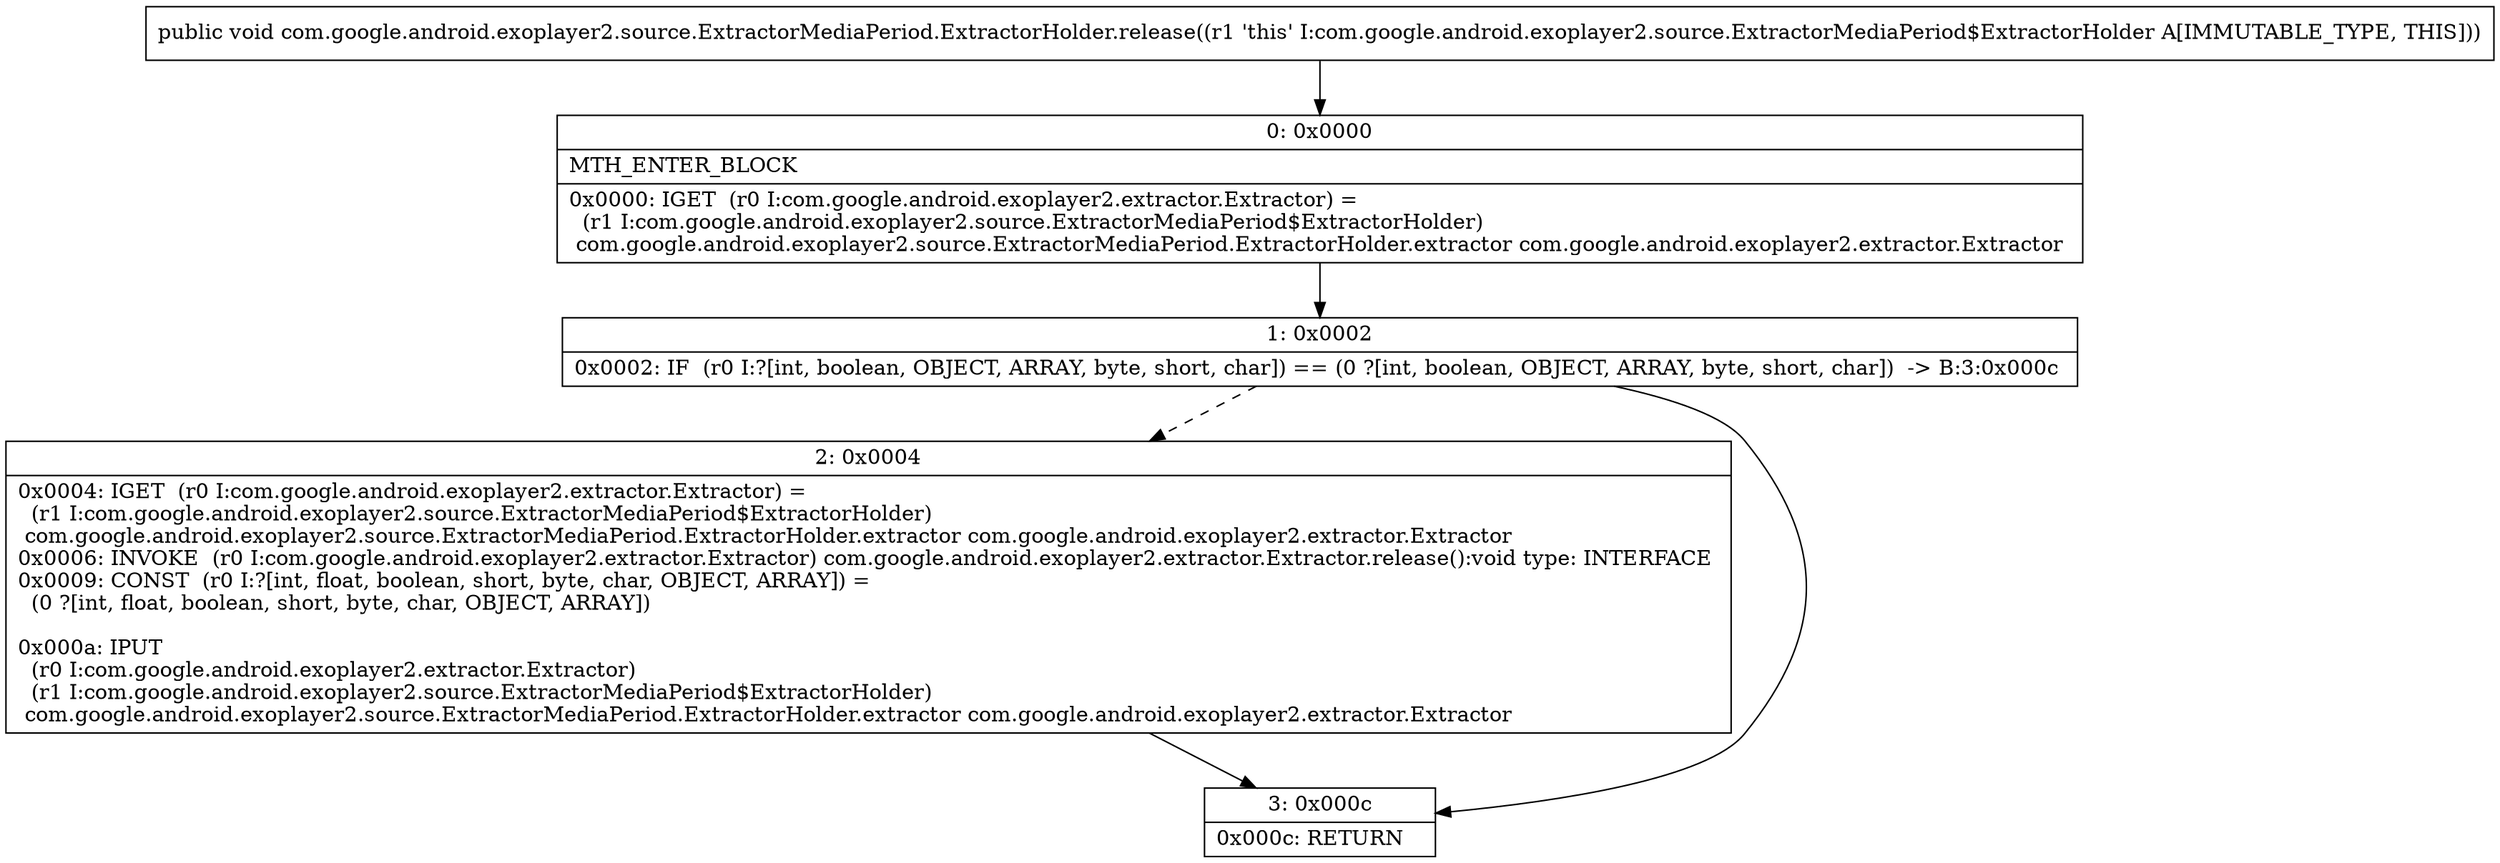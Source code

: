 digraph "CFG forcom.google.android.exoplayer2.source.ExtractorMediaPeriod.ExtractorHolder.release()V" {
Node_0 [shape=record,label="{0\:\ 0x0000|MTH_ENTER_BLOCK\l|0x0000: IGET  (r0 I:com.google.android.exoplayer2.extractor.Extractor) = \l  (r1 I:com.google.android.exoplayer2.source.ExtractorMediaPeriod$ExtractorHolder)\l com.google.android.exoplayer2.source.ExtractorMediaPeriod.ExtractorHolder.extractor com.google.android.exoplayer2.extractor.Extractor \l}"];
Node_1 [shape=record,label="{1\:\ 0x0002|0x0002: IF  (r0 I:?[int, boolean, OBJECT, ARRAY, byte, short, char]) == (0 ?[int, boolean, OBJECT, ARRAY, byte, short, char])  \-\> B:3:0x000c \l}"];
Node_2 [shape=record,label="{2\:\ 0x0004|0x0004: IGET  (r0 I:com.google.android.exoplayer2.extractor.Extractor) = \l  (r1 I:com.google.android.exoplayer2.source.ExtractorMediaPeriod$ExtractorHolder)\l com.google.android.exoplayer2.source.ExtractorMediaPeriod.ExtractorHolder.extractor com.google.android.exoplayer2.extractor.Extractor \l0x0006: INVOKE  (r0 I:com.google.android.exoplayer2.extractor.Extractor) com.google.android.exoplayer2.extractor.Extractor.release():void type: INTERFACE \l0x0009: CONST  (r0 I:?[int, float, boolean, short, byte, char, OBJECT, ARRAY]) = \l  (0 ?[int, float, boolean, short, byte, char, OBJECT, ARRAY])\l \l0x000a: IPUT  \l  (r0 I:com.google.android.exoplayer2.extractor.Extractor)\l  (r1 I:com.google.android.exoplayer2.source.ExtractorMediaPeriod$ExtractorHolder)\l com.google.android.exoplayer2.source.ExtractorMediaPeriod.ExtractorHolder.extractor com.google.android.exoplayer2.extractor.Extractor \l}"];
Node_3 [shape=record,label="{3\:\ 0x000c|0x000c: RETURN   \l}"];
MethodNode[shape=record,label="{public void com.google.android.exoplayer2.source.ExtractorMediaPeriod.ExtractorHolder.release((r1 'this' I:com.google.android.exoplayer2.source.ExtractorMediaPeriod$ExtractorHolder A[IMMUTABLE_TYPE, THIS])) }"];
MethodNode -> Node_0;
Node_0 -> Node_1;
Node_1 -> Node_2[style=dashed];
Node_1 -> Node_3;
Node_2 -> Node_3;
}

